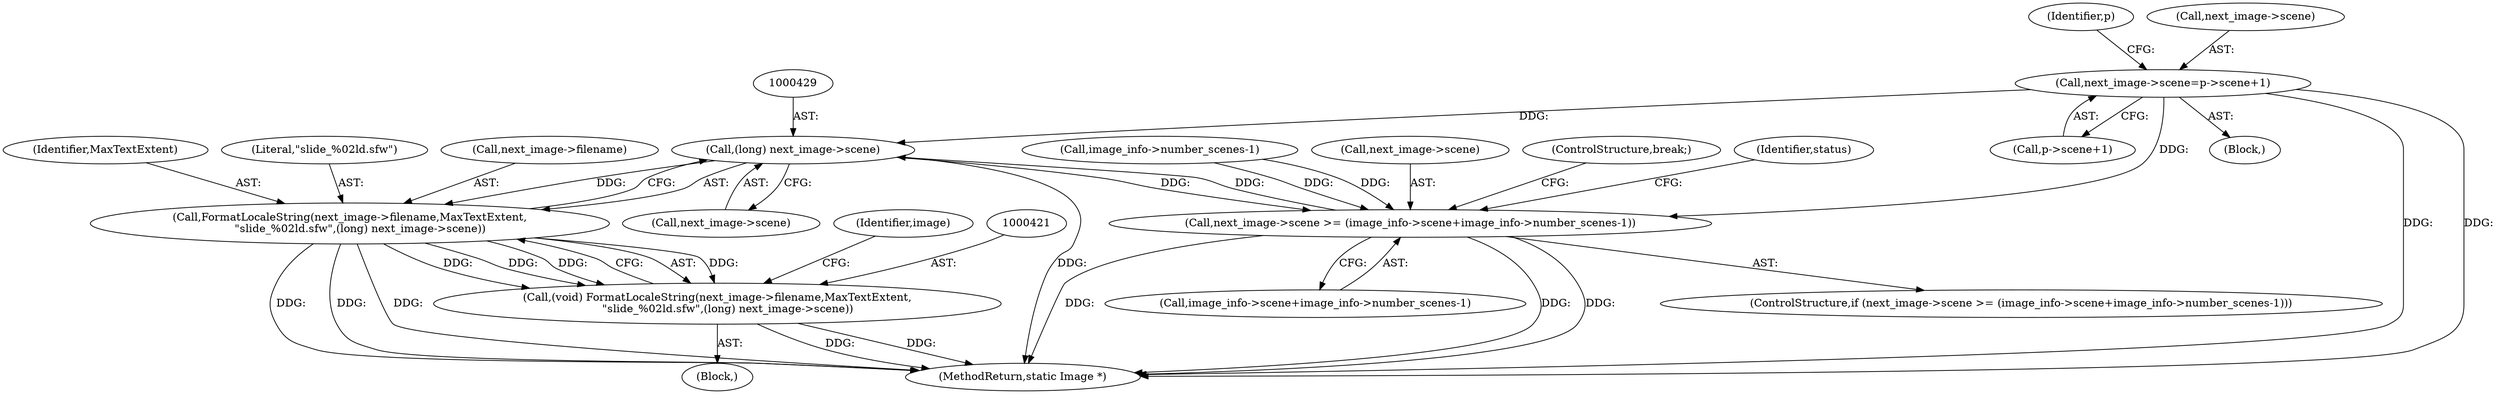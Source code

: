 digraph "0_ImageMagick_ecc03a2518c2b7dd375fde3a040fdae0bdf6a521@pointer" {
"1000464" [label="(Call,next_image->scene=p->scene+1)"];
"1000428" [label="(Call,(long) next_image->scene)"];
"1000422" [label="(Call,FormatLocaleString(next_image->filename,MaxTextExtent,\n      \"slide_%02ld.sfw\",(long) next_image->scene))"];
"1000420" [label="(Call,(void) FormatLocaleString(next_image->filename,MaxTextExtent,\n      \"slide_%02ld.sfw\",(long) next_image->scene))"];
"1000485" [label="(Call,next_image->scene >= (image_info->scene+image_info->number_scenes-1))"];
"1000468" [label="(Call,p->scene+1)"];
"1000484" [label="(ControlStructure,if (next_image->scene >= (image_info->scene+image_info->number_scenes-1)))"];
"1000475" [label="(Identifier,p)"];
"1000426" [label="(Identifier,MaxTextExtent)"];
"1000493" [label="(Call,image_info->number_scenes-1)"];
"1000427" [label="(Literal,\"slide_%02ld.sfw\")"];
"1000443" [label="(Block,)"];
"1000420" [label="(Call,(void) FormatLocaleString(next_image->filename,MaxTextExtent,\n      \"slide_%02ld.sfw\",(long) next_image->scene))"];
"1000486" [label="(Call,next_image->scene)"];
"1000498" [label="(ControlStructure,break;)"];
"1000500" [label="(Identifier,status)"];
"1000435" [label="(Identifier,image)"];
"1000231" [label="(Block,)"];
"1000574" [label="(MethodReturn,static Image *)"];
"1000465" [label="(Call,next_image->scene)"];
"1000430" [label="(Call,next_image->scene)"];
"1000428" [label="(Call,(long) next_image->scene)"];
"1000485" [label="(Call,next_image->scene >= (image_info->scene+image_info->number_scenes-1))"];
"1000422" [label="(Call,FormatLocaleString(next_image->filename,MaxTextExtent,\n      \"slide_%02ld.sfw\",(long) next_image->scene))"];
"1000489" [label="(Call,image_info->scene+image_info->number_scenes-1)"];
"1000464" [label="(Call,next_image->scene=p->scene+1)"];
"1000423" [label="(Call,next_image->filename)"];
"1000464" -> "1000443"  [label="AST: "];
"1000464" -> "1000468"  [label="CFG: "];
"1000465" -> "1000464"  [label="AST: "];
"1000468" -> "1000464"  [label="AST: "];
"1000475" -> "1000464"  [label="CFG: "];
"1000464" -> "1000574"  [label="DDG: "];
"1000464" -> "1000574"  [label="DDG: "];
"1000464" -> "1000428"  [label="DDG: "];
"1000464" -> "1000485"  [label="DDG: "];
"1000428" -> "1000422"  [label="AST: "];
"1000428" -> "1000430"  [label="CFG: "];
"1000429" -> "1000428"  [label="AST: "];
"1000430" -> "1000428"  [label="AST: "];
"1000422" -> "1000428"  [label="CFG: "];
"1000428" -> "1000574"  [label="DDG: "];
"1000428" -> "1000422"  [label="DDG: "];
"1000485" -> "1000428"  [label="DDG: "];
"1000428" -> "1000485"  [label="DDG: "];
"1000422" -> "1000420"  [label="AST: "];
"1000423" -> "1000422"  [label="AST: "];
"1000426" -> "1000422"  [label="AST: "];
"1000427" -> "1000422"  [label="AST: "];
"1000420" -> "1000422"  [label="CFG: "];
"1000422" -> "1000574"  [label="DDG: "];
"1000422" -> "1000574"  [label="DDG: "];
"1000422" -> "1000574"  [label="DDG: "];
"1000422" -> "1000420"  [label="DDG: "];
"1000422" -> "1000420"  [label="DDG: "];
"1000422" -> "1000420"  [label="DDG: "];
"1000422" -> "1000420"  [label="DDG: "];
"1000420" -> "1000231"  [label="AST: "];
"1000421" -> "1000420"  [label="AST: "];
"1000435" -> "1000420"  [label="CFG: "];
"1000420" -> "1000574"  [label="DDG: "];
"1000420" -> "1000574"  [label="DDG: "];
"1000485" -> "1000484"  [label="AST: "];
"1000485" -> "1000489"  [label="CFG: "];
"1000486" -> "1000485"  [label="AST: "];
"1000489" -> "1000485"  [label="AST: "];
"1000498" -> "1000485"  [label="CFG: "];
"1000500" -> "1000485"  [label="CFG: "];
"1000485" -> "1000574"  [label="DDG: "];
"1000485" -> "1000574"  [label="DDG: "];
"1000485" -> "1000574"  [label="DDG: "];
"1000493" -> "1000485"  [label="DDG: "];
"1000493" -> "1000485"  [label="DDG: "];
}
